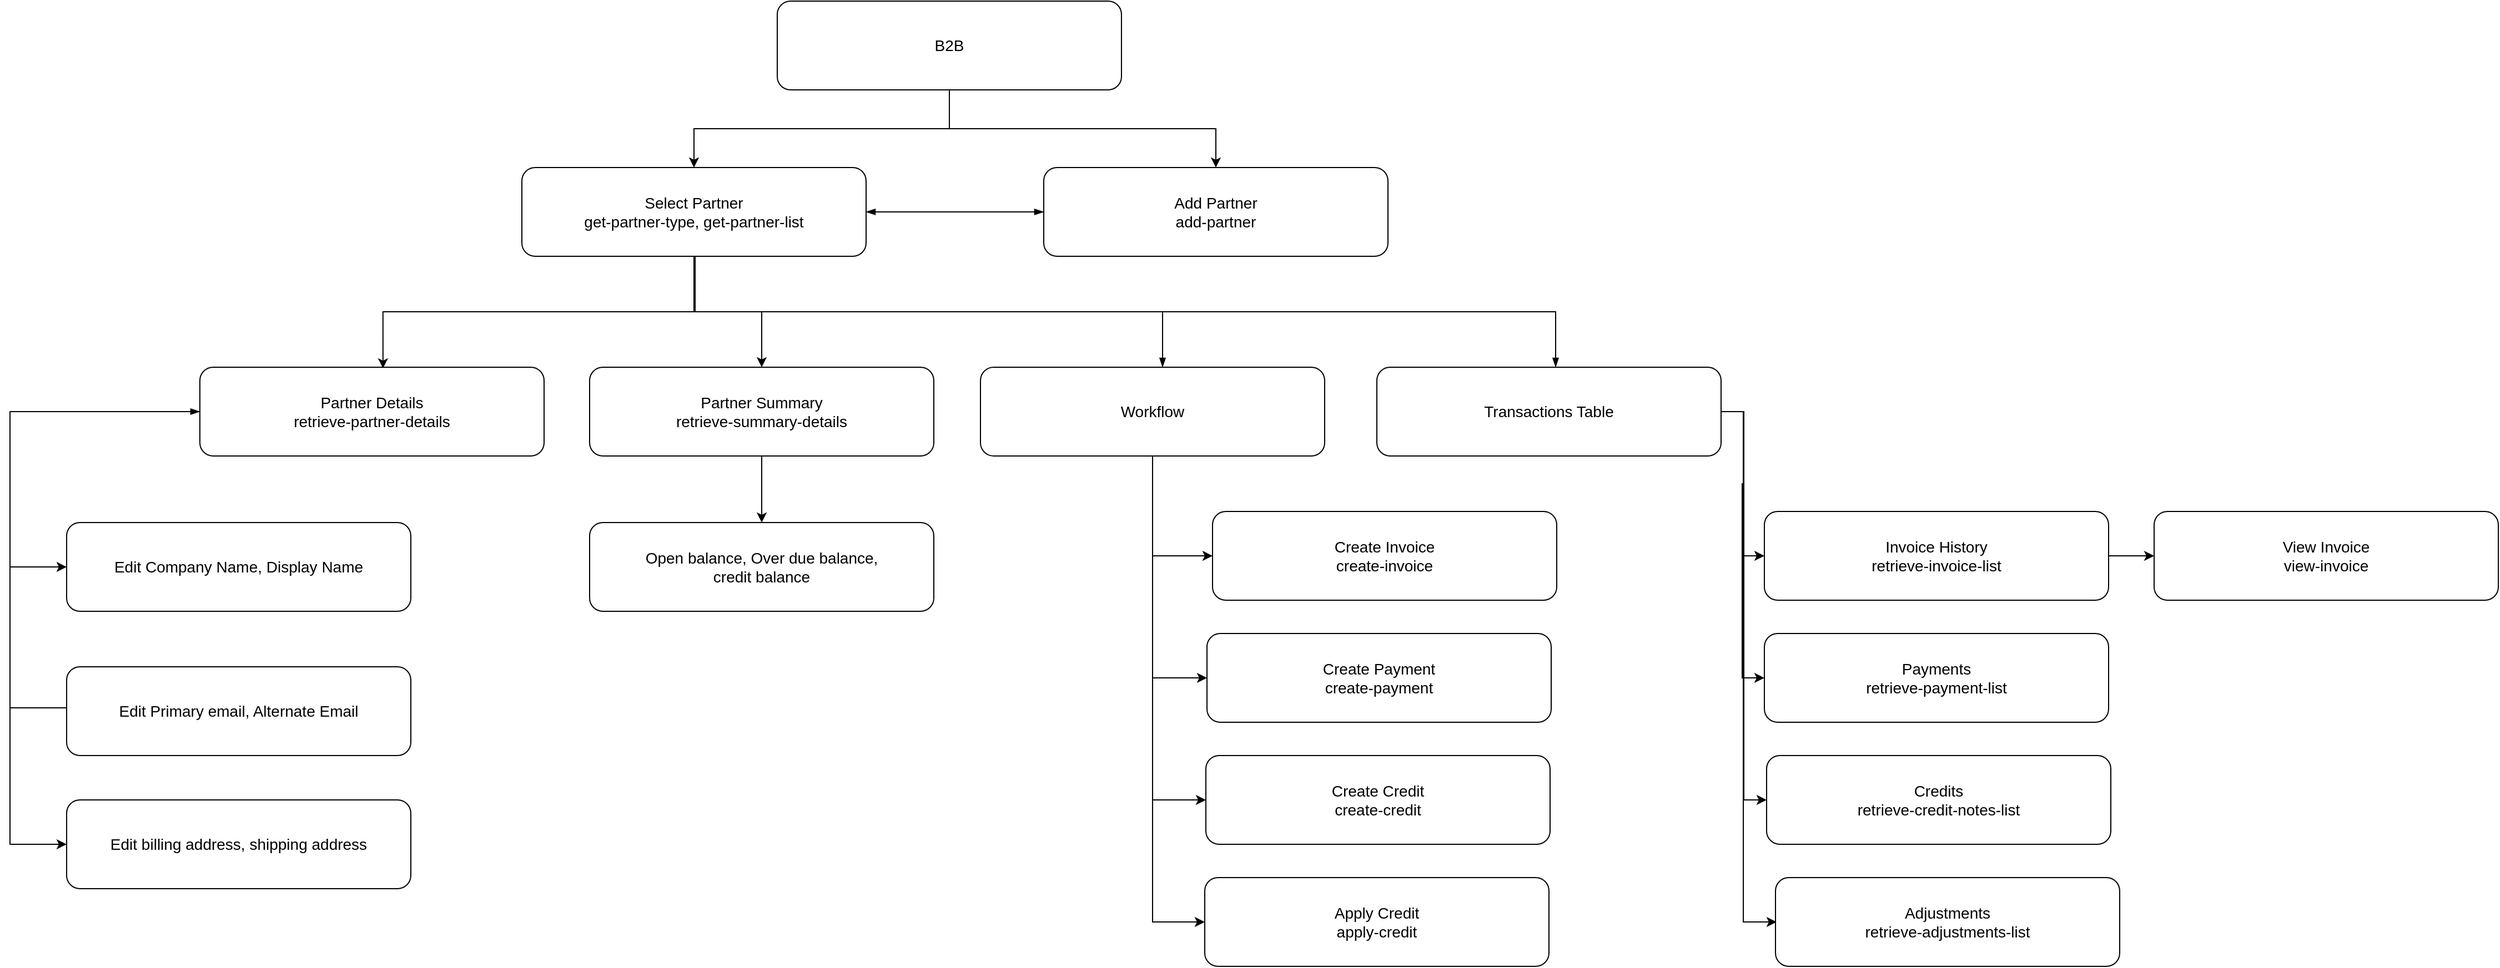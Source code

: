 <mxfile version="24.0.5" type="github">
  <diagram name="Page-1" id="f9Dj2PWg4UNaXlQKma1Z">
    <mxGraphModel dx="2826" dy="1093" grid="1" gridSize="10" guides="1" tooltips="1" connect="1" arrows="1" fold="1" page="1" pageScale="1" pageWidth="850" pageHeight="1100" math="0" shadow="0">
      <root>
        <mxCell id="0" />
        <mxCell id="1" parent="0" />
        <mxCell id="60qvDQ-igxKUEDbgpv_L-1" style="edgeStyle=orthogonalEdgeStyle;rounded=0;orthogonalLoop=1;jettySize=auto;html=1;entryX=0.5;entryY=0;entryDx=0;entryDy=0;" edge="1" parent="1" source="60qvDQ-igxKUEDbgpv_L-3" target="60qvDQ-igxKUEDbgpv_L-6">
          <mxGeometry relative="1" as="geometry" />
        </mxCell>
        <mxCell id="60qvDQ-igxKUEDbgpv_L-2" style="edgeStyle=orthogonalEdgeStyle;rounded=0;orthogonalLoop=1;jettySize=auto;html=1;entryX=0.5;entryY=0;entryDx=0;entryDy=0;" edge="1" parent="1" source="60qvDQ-igxKUEDbgpv_L-3" target="60qvDQ-igxKUEDbgpv_L-7">
          <mxGeometry relative="1" as="geometry" />
        </mxCell>
        <mxCell id="60qvDQ-igxKUEDbgpv_L-3" value="&lt;font style=&quot;font-size: 14px;&quot;&gt;B2B&lt;/font&gt;" style="rounded=1;whiteSpace=wrap;html=1;" vertex="1" parent="1">
          <mxGeometry x="260" y="80" width="310" height="80" as="geometry" />
        </mxCell>
        <mxCell id="60qvDQ-igxKUEDbgpv_L-4" style="edgeStyle=orthogonalEdgeStyle;rounded=0;orthogonalLoop=1;jettySize=auto;html=1;entryX=0;entryY=0.5;entryDx=0;entryDy=0;endArrow=blockThin;endFill=1;startArrow=blockThin;startFill=1;" edge="1" parent="1" source="60qvDQ-igxKUEDbgpv_L-6" target="60qvDQ-igxKUEDbgpv_L-7">
          <mxGeometry relative="1" as="geometry" />
        </mxCell>
        <mxCell id="60qvDQ-igxKUEDbgpv_L-5" style="edgeStyle=orthogonalEdgeStyle;rounded=0;orthogonalLoop=1;jettySize=auto;html=1;entryX=0.5;entryY=0;entryDx=0;entryDy=0;" edge="1" parent="1" source="60qvDQ-igxKUEDbgpv_L-6" target="60qvDQ-igxKUEDbgpv_L-12">
          <mxGeometry relative="1" as="geometry" />
        </mxCell>
        <mxCell id="60qvDQ-igxKUEDbgpv_L-6" value="&lt;font style=&quot;font-size: 14px;&quot;&gt;Select Partner&lt;br&gt;get-partner-type, get-partner-list&lt;br&gt;&lt;/font&gt;" style="rounded=1;whiteSpace=wrap;html=1;" vertex="1" parent="1">
          <mxGeometry x="30" y="230" width="310" height="80" as="geometry" />
        </mxCell>
        <mxCell id="60qvDQ-igxKUEDbgpv_L-7" value="&lt;font style=&quot;font-size: 14px;&quot;&gt;Add Partner&lt;br&gt;add-partner&lt;br&gt;&lt;/font&gt;" style="rounded=1;whiteSpace=wrap;html=1;" vertex="1" parent="1">
          <mxGeometry x="500" y="230" width="310" height="80" as="geometry" />
        </mxCell>
        <mxCell id="60qvDQ-igxKUEDbgpv_L-8" style="edgeStyle=orthogonalEdgeStyle;rounded=0;orthogonalLoop=1;jettySize=auto;html=1;entryX=0;entryY=0.5;entryDx=0;entryDy=0;" edge="1" parent="1" source="60qvDQ-igxKUEDbgpv_L-10" target="60qvDQ-igxKUEDbgpv_L-20">
          <mxGeometry relative="1" as="geometry">
            <Array as="points">
              <mxPoint x="-431" y="450" />
              <mxPoint x="-431" y="590" />
            </Array>
          </mxGeometry>
        </mxCell>
        <mxCell id="60qvDQ-igxKUEDbgpv_L-9" style="edgeStyle=orthogonalEdgeStyle;rounded=0;orthogonalLoop=1;jettySize=auto;html=1;entryX=0;entryY=0.5;entryDx=0;entryDy=0;" edge="1" parent="1" source="60qvDQ-igxKUEDbgpv_L-10" target="60qvDQ-igxKUEDbgpv_L-21">
          <mxGeometry relative="1" as="geometry">
            <Array as="points">
              <mxPoint x="-431" y="450" />
              <mxPoint x="-431" y="840" />
            </Array>
          </mxGeometry>
        </mxCell>
        <mxCell id="60qvDQ-igxKUEDbgpv_L-10" value="&lt;font style=&quot;font-size: 14px;&quot;&gt;Partner Details&lt;br&gt;retrieve-partner-details&lt;br&gt;&lt;/font&gt;" style="rounded=1;whiteSpace=wrap;html=1;" vertex="1" parent="1">
          <mxGeometry x="-260" y="410" width="310" height="80" as="geometry" />
        </mxCell>
        <mxCell id="60qvDQ-igxKUEDbgpv_L-11" style="edgeStyle=orthogonalEdgeStyle;rounded=0;orthogonalLoop=1;jettySize=auto;html=1;entryX=0.5;entryY=0;entryDx=0;entryDy=0;" edge="1" parent="1" source="60qvDQ-igxKUEDbgpv_L-12" target="60qvDQ-igxKUEDbgpv_L-24">
          <mxGeometry relative="1" as="geometry" />
        </mxCell>
        <mxCell id="60qvDQ-igxKUEDbgpv_L-12" value="&lt;span style=&quot;font-size: 14px;&quot;&gt;Partner Summary&lt;br&gt;retrieve-summary-details&lt;br&gt;&lt;/span&gt;" style="rounded=1;whiteSpace=wrap;html=1;" vertex="1" parent="1">
          <mxGeometry x="91" y="410" width="310" height="80" as="geometry" />
        </mxCell>
        <mxCell id="60qvDQ-igxKUEDbgpv_L-13" style="edgeStyle=orthogonalEdgeStyle;rounded=0;orthogonalLoop=1;jettySize=auto;html=1;entryX=0.5;entryY=1;entryDx=0;entryDy=0;startArrow=blockThin;startFill=1;endArrow=none;endFill=0;" edge="1" parent="1">
          <mxGeometry relative="1" as="geometry">
            <Array as="points">
              <mxPoint x="607" y="360" />
              <mxPoint x="186" y="360" />
              <mxPoint x="186" y="310" />
            </Array>
            <mxPoint x="607.0" y="410.0" as="sourcePoint" />
            <mxPoint x="77" y="310" as="targetPoint" />
          </mxGeometry>
        </mxCell>
        <mxCell id="60qvDQ-igxKUEDbgpv_L-14" style="edgeStyle=orthogonalEdgeStyle;rounded=0;orthogonalLoop=1;jettySize=auto;html=1;entryX=0;entryY=0.5;entryDx=0;entryDy=0;" edge="1" parent="1" source="60qvDQ-igxKUEDbgpv_L-18" target="60qvDQ-igxKUEDbgpv_L-31">
          <mxGeometry relative="1" as="geometry" />
        </mxCell>
        <mxCell id="60qvDQ-igxKUEDbgpv_L-15" style="edgeStyle=orthogonalEdgeStyle;rounded=0;orthogonalLoop=1;jettySize=auto;html=1;entryX=0;entryY=0.5;entryDx=0;entryDy=0;" edge="1" parent="1" source="60qvDQ-igxKUEDbgpv_L-18" target="60qvDQ-igxKUEDbgpv_L-32">
          <mxGeometry relative="1" as="geometry" />
        </mxCell>
        <mxCell id="60qvDQ-igxKUEDbgpv_L-16" style="edgeStyle=orthogonalEdgeStyle;rounded=0;orthogonalLoop=1;jettySize=auto;html=1;entryX=0;entryY=0.5;entryDx=0;entryDy=0;" edge="1" parent="1" source="60qvDQ-igxKUEDbgpv_L-18" target="60qvDQ-igxKUEDbgpv_L-33">
          <mxGeometry relative="1" as="geometry" />
        </mxCell>
        <mxCell id="60qvDQ-igxKUEDbgpv_L-17" style="edgeStyle=orthogonalEdgeStyle;rounded=0;orthogonalLoop=1;jettySize=auto;html=1;entryX=0;entryY=0.5;entryDx=0;entryDy=0;" edge="1" parent="1" source="60qvDQ-igxKUEDbgpv_L-18" target="60qvDQ-igxKUEDbgpv_L-34">
          <mxGeometry relative="1" as="geometry" />
        </mxCell>
        <mxCell id="60qvDQ-igxKUEDbgpv_L-18" value="&lt;font style=&quot;font-size: 14px;&quot;&gt;Workflow&lt;/font&gt;" style="rounded=1;whiteSpace=wrap;html=1;" vertex="1" parent="1">
          <mxGeometry x="443" y="410" width="310" height="80" as="geometry" />
        </mxCell>
        <mxCell id="60qvDQ-igxKUEDbgpv_L-19" style="edgeStyle=orthogonalEdgeStyle;rounded=0;orthogonalLoop=1;jettySize=auto;html=1;entryX=0.532;entryY=0.013;entryDx=0;entryDy=0;entryPerimeter=0;" edge="1" parent="1" source="60qvDQ-igxKUEDbgpv_L-6" target="60qvDQ-igxKUEDbgpv_L-10">
          <mxGeometry relative="1" as="geometry" />
        </mxCell>
        <mxCell id="60qvDQ-igxKUEDbgpv_L-20" value="&lt;font style=&quot;font-size: 14px;&quot;&gt;Edit Company Name, Display Name&lt;/font&gt;" style="rounded=1;whiteSpace=wrap;html=1;" vertex="1" parent="1">
          <mxGeometry x="-380" y="550" width="310" height="80" as="geometry" />
        </mxCell>
        <mxCell id="60qvDQ-igxKUEDbgpv_L-21" value="&lt;font style=&quot;font-size: 14px;&quot;&gt;Edit billing address, shipping address&lt;/font&gt;" style="rounded=1;whiteSpace=wrap;html=1;" vertex="1" parent="1">
          <mxGeometry x="-380" y="800" width="310" height="80" as="geometry" />
        </mxCell>
        <mxCell id="60qvDQ-igxKUEDbgpv_L-22" style="edgeStyle=orthogonalEdgeStyle;rounded=0;orthogonalLoop=1;jettySize=auto;html=1;entryX=-0.003;entryY=0.588;entryDx=0;entryDy=0;entryPerimeter=0;startArrow=blockThin;startFill=1;" edge="1" parent="1" source="60qvDQ-igxKUEDbgpv_L-10">
          <mxGeometry relative="1" as="geometry">
            <mxPoint x="-361.93" y="717.04" as="targetPoint" />
            <Array as="points">
              <mxPoint x="-431" y="450" />
              <mxPoint x="-431" y="717" />
            </Array>
          </mxGeometry>
        </mxCell>
        <mxCell id="60qvDQ-igxKUEDbgpv_L-23" value="&lt;font style=&quot;font-size: 14px;&quot;&gt;Edit Primary email, Alternate Email&lt;/font&gt;" style="rounded=1;whiteSpace=wrap;html=1;" vertex="1" parent="1">
          <mxGeometry x="-380" y="680" width="310" height="80" as="geometry" />
        </mxCell>
        <mxCell id="60qvDQ-igxKUEDbgpv_L-24" value="&lt;font style=&quot;font-size: 14px;&quot;&gt;Open balance, Over due balance, &lt;br&gt;credit balance&lt;/font&gt;" style="rounded=1;whiteSpace=wrap;html=1;" vertex="1" parent="1">
          <mxGeometry x="91" y="550" width="310" height="80" as="geometry" />
        </mxCell>
        <mxCell id="60qvDQ-igxKUEDbgpv_L-25" style="edgeStyle=orthogonalEdgeStyle;rounded=0;orthogonalLoop=1;jettySize=auto;html=1;entryX=0;entryY=0.5;entryDx=0;entryDy=0;" edge="1" parent="1" source="60qvDQ-igxKUEDbgpv_L-29" target="60qvDQ-igxKUEDbgpv_L-36">
          <mxGeometry relative="1" as="geometry" />
        </mxCell>
        <mxCell id="60qvDQ-igxKUEDbgpv_L-26" style="edgeStyle=orthogonalEdgeStyle;rounded=0;orthogonalLoop=1;jettySize=auto;html=1;entryX=0;entryY=0.5;entryDx=0;entryDy=0;" edge="1" parent="1" source="60qvDQ-igxKUEDbgpv_L-29" target="60qvDQ-igxKUEDbgpv_L-37">
          <mxGeometry relative="1" as="geometry" />
        </mxCell>
        <mxCell id="60qvDQ-igxKUEDbgpv_L-27" style="edgeStyle=orthogonalEdgeStyle;rounded=0;orthogonalLoop=1;jettySize=auto;html=1;entryX=0;entryY=0.5;entryDx=0;entryDy=0;" edge="1" parent="1" source="60qvDQ-igxKUEDbgpv_L-29" target="60qvDQ-igxKUEDbgpv_L-38">
          <mxGeometry relative="1" as="geometry" />
        </mxCell>
        <mxCell id="60qvDQ-igxKUEDbgpv_L-28" style="edgeStyle=orthogonalEdgeStyle;rounded=0;orthogonalLoop=1;jettySize=auto;html=1;entryX=0;entryY=0.5;entryDx=0;entryDy=0;" edge="1" parent="1">
          <mxGeometry relative="1" as="geometry">
            <Array as="points">
              <mxPoint x="1130" y="450" />
              <mxPoint x="1130" y="910" />
            </Array>
            <mxPoint x="970" y="450.0" as="sourcePoint" />
            <mxPoint x="1160" y="910" as="targetPoint" />
          </mxGeometry>
        </mxCell>
        <mxCell id="60qvDQ-igxKUEDbgpv_L-29" value="&lt;font style=&quot;font-size: 14px;&quot;&gt;Transactions Table&lt;/font&gt;" style="rounded=1;whiteSpace=wrap;html=1;" vertex="1" parent="1">
          <mxGeometry x="800" y="410" width="310" height="80" as="geometry" />
        </mxCell>
        <mxCell id="60qvDQ-igxKUEDbgpv_L-30" style="edgeStyle=orthogonalEdgeStyle;rounded=0;orthogonalLoop=1;jettySize=auto;html=1;startArrow=blockThin;startFill=1;endArrow=none;endFill=0;" edge="1" parent="1">
          <mxGeometry relative="1" as="geometry">
            <mxPoint x="961" y="410" as="sourcePoint" />
            <mxPoint x="261" y="360" as="targetPoint" />
            <Array as="points">
              <mxPoint x="961" y="360" />
              <mxPoint x="431" y="360" />
            </Array>
          </mxGeometry>
        </mxCell>
        <mxCell id="60qvDQ-igxKUEDbgpv_L-31" value="&lt;span style=&quot;font-size: 14px;&quot;&gt;Create Invoice&lt;br&gt;create-invoice&lt;br&gt;&lt;/span&gt;" style="rounded=1;whiteSpace=wrap;html=1;" vertex="1" parent="1">
          <mxGeometry x="652" y="540" width="310" height="80" as="geometry" />
        </mxCell>
        <mxCell id="60qvDQ-igxKUEDbgpv_L-32" value="&lt;span style=&quot;font-size: 14px;&quot;&gt;Create Payment&lt;br&gt;create-payment&lt;br&gt;&lt;/span&gt;" style="rounded=1;whiteSpace=wrap;html=1;" vertex="1" parent="1">
          <mxGeometry x="647" y="650" width="310" height="80" as="geometry" />
        </mxCell>
        <mxCell id="60qvDQ-igxKUEDbgpv_L-33" value="&lt;span style=&quot;font-size: 14px;&quot;&gt;Create Credit&lt;br&gt;create-credit&lt;br&gt;&lt;/span&gt;" style="rounded=1;whiteSpace=wrap;html=1;" vertex="1" parent="1">
          <mxGeometry x="646" y="760" width="310" height="80" as="geometry" />
        </mxCell>
        <mxCell id="60qvDQ-igxKUEDbgpv_L-34" value="&lt;span style=&quot;font-size: 14px;&quot;&gt;Apply Credit&lt;br&gt;apply-credit&lt;br&gt;&lt;/span&gt;" style="rounded=1;whiteSpace=wrap;html=1;" vertex="1" parent="1">
          <mxGeometry x="645" y="870" width="310" height="80" as="geometry" />
        </mxCell>
        <mxCell id="60qvDQ-igxKUEDbgpv_L-35" style="edgeStyle=orthogonalEdgeStyle;rounded=0;orthogonalLoop=1;jettySize=auto;html=1;entryX=0;entryY=0.5;entryDx=0;entryDy=0;" edge="1" parent="1" source="60qvDQ-igxKUEDbgpv_L-36" target="60qvDQ-igxKUEDbgpv_L-40">
          <mxGeometry relative="1" as="geometry" />
        </mxCell>
        <mxCell id="60qvDQ-igxKUEDbgpv_L-36" value="&lt;span style=&quot;font-size: 14px;&quot;&gt;Invoice History&lt;br&gt;retrieve-invoice-list&lt;br&gt;&lt;/span&gt;" style="rounded=1;whiteSpace=wrap;html=1;" vertex="1" parent="1">
          <mxGeometry x="1149" y="540" width="310" height="80" as="geometry" />
        </mxCell>
        <mxCell id="60qvDQ-igxKUEDbgpv_L-37" value="&lt;span style=&quot;font-size: 14px;&quot;&gt;Payments&lt;br&gt;retrieve-payment-list&lt;br&gt;&lt;/span&gt;" style="rounded=1;whiteSpace=wrap;html=1;" vertex="1" parent="1">
          <mxGeometry x="1149" y="650" width="310" height="80" as="geometry" />
        </mxCell>
        <mxCell id="60qvDQ-igxKUEDbgpv_L-38" value="&lt;span style=&quot;font-size: 14px;&quot;&gt;Credits&lt;br&gt;retrieve-credit-notes-list&lt;br&gt;&lt;/span&gt;" style="rounded=1;whiteSpace=wrap;html=1;" vertex="1" parent="1">
          <mxGeometry x="1151" y="760" width="310" height="80" as="geometry" />
        </mxCell>
        <mxCell id="60qvDQ-igxKUEDbgpv_L-39" value="&lt;span style=&quot;font-size: 14px;&quot;&gt;Adjustments&lt;br&gt;retrieve-adjustments-list&lt;br&gt;&lt;/span&gt;" style="rounded=1;whiteSpace=wrap;html=1;" vertex="1" parent="1">
          <mxGeometry x="1159" y="870" width="310" height="80" as="geometry" />
        </mxCell>
        <mxCell id="60qvDQ-igxKUEDbgpv_L-40" value="&lt;span style=&quot;font-size: 14px;&quot;&gt;View Invoice&lt;br&gt;view-invoice&lt;br&gt;&lt;/span&gt;" style="rounded=1;whiteSpace=wrap;html=1;" vertex="1" parent="1">
          <mxGeometry x="1500" y="540" width="310" height="80" as="geometry" />
        </mxCell>
      </root>
    </mxGraphModel>
  </diagram>
</mxfile>
